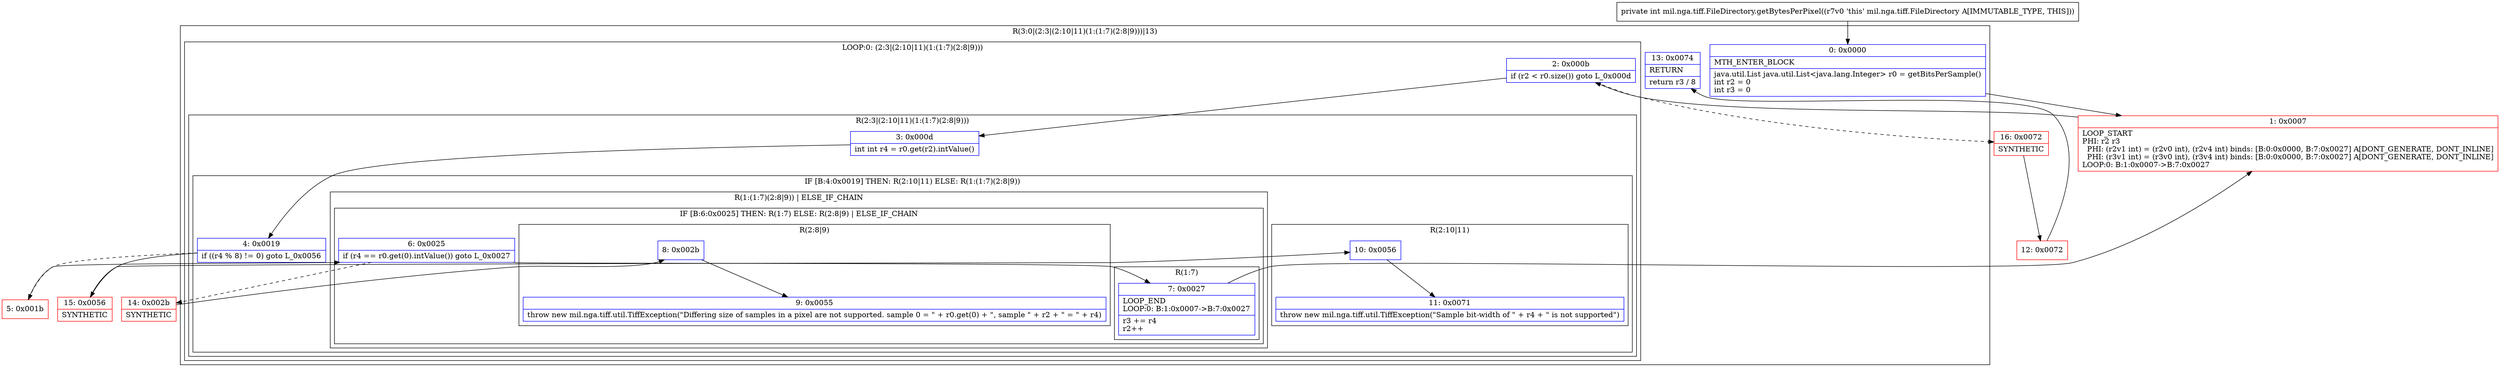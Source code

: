 digraph "CFG formil.nga.tiff.FileDirectory.getBytesPerPixel()I" {
subgraph cluster_Region_2046623739 {
label = "R(3:0|(2:3|(2:10|11)(1:(1:7)(2:8|9)))|13)";
node [shape=record,color=blue];
Node_0 [shape=record,label="{0\:\ 0x0000|MTH_ENTER_BLOCK\l|java.util.List java.util.List\<java.lang.Integer\> r0 = getBitsPerSample()\lint r2 = 0\lint r3 = 0\l}"];
subgraph cluster_LoopRegion_1616795926 {
label = "LOOP:0: (2:3|(2:10|11)(1:(1:7)(2:8|9)))";
node [shape=record,color=blue];
Node_2 [shape=record,label="{2\:\ 0x000b|if (r2 \< r0.size()) goto L_0x000d\l}"];
subgraph cluster_Region_30602247 {
label = "R(2:3|(2:10|11)(1:(1:7)(2:8|9)))";
node [shape=record,color=blue];
Node_3 [shape=record,label="{3\:\ 0x000d|int int r4 = r0.get(r2).intValue()\l}"];
subgraph cluster_IfRegion_1720260810 {
label = "IF [B:4:0x0019] THEN: R(2:10|11) ELSE: R(1:(1:7)(2:8|9))";
node [shape=record,color=blue];
Node_4 [shape=record,label="{4\:\ 0x0019|if ((r4 % 8) != 0) goto L_0x0056\l}"];
subgraph cluster_Region_1034024951 {
label = "R(2:10|11)";
node [shape=record,color=blue];
Node_10 [shape=record,label="{10\:\ 0x0056}"];
Node_11 [shape=record,label="{11\:\ 0x0071|throw new mil.nga.tiff.util.TiffException(\"Sample bit\-width of \" + r4 + \" is not supported\")\l}"];
}
subgraph cluster_Region_732280224 {
label = "R(1:(1:7)(2:8|9)) | ELSE_IF_CHAIN\l";
node [shape=record,color=blue];
subgraph cluster_IfRegion_2088038652 {
label = "IF [B:6:0x0025] THEN: R(1:7) ELSE: R(2:8|9) | ELSE_IF_CHAIN\l";
node [shape=record,color=blue];
Node_6 [shape=record,label="{6\:\ 0x0025|if (r4 == r0.get(0).intValue()) goto L_0x0027\l}"];
subgraph cluster_Region_1894623260 {
label = "R(1:7)";
node [shape=record,color=blue];
Node_7 [shape=record,label="{7\:\ 0x0027|LOOP_END\lLOOP:0: B:1:0x0007\-\>B:7:0x0027\l|r3 += r4\lr2++\l}"];
}
subgraph cluster_Region_1651104686 {
label = "R(2:8|9)";
node [shape=record,color=blue];
Node_8 [shape=record,label="{8\:\ 0x002b}"];
Node_9 [shape=record,label="{9\:\ 0x0055|throw new mil.nga.tiff.util.TiffException(\"Differing size of samples in a pixel are not supported. sample 0 = \" + r0.get(0) + \", sample \" + r2 + \" = \" + r4)\l}"];
}
}
}
}
}
}
Node_13 [shape=record,label="{13\:\ 0x0074|RETURN\l|return r3 \/ 8\l}"];
}
Node_1 [shape=record,color=red,label="{1\:\ 0x0007|LOOP_START\lPHI: r2 r3 \l  PHI: (r2v1 int) = (r2v0 int), (r2v4 int) binds: [B:0:0x0000, B:7:0x0027] A[DONT_GENERATE, DONT_INLINE]\l  PHI: (r3v1 int) = (r3v0 int), (r3v4 int) binds: [B:0:0x0000, B:7:0x0027] A[DONT_GENERATE, DONT_INLINE]\lLOOP:0: B:1:0x0007\-\>B:7:0x0027\l}"];
Node_5 [shape=record,color=red,label="{5\:\ 0x001b}"];
Node_12 [shape=record,color=red,label="{12\:\ 0x0072}"];
Node_14 [shape=record,color=red,label="{14\:\ 0x002b|SYNTHETIC\l}"];
Node_15 [shape=record,color=red,label="{15\:\ 0x0056|SYNTHETIC\l}"];
Node_16 [shape=record,color=red,label="{16\:\ 0x0072|SYNTHETIC\l}"];
MethodNode[shape=record,label="{private int mil.nga.tiff.FileDirectory.getBytesPerPixel((r7v0 'this' mil.nga.tiff.FileDirectory A[IMMUTABLE_TYPE, THIS])) }"];
MethodNode -> Node_0;
Node_0 -> Node_1;
Node_2 -> Node_3;
Node_2 -> Node_16[style=dashed];
Node_3 -> Node_4;
Node_4 -> Node_5[style=dashed];
Node_4 -> Node_15;
Node_10 -> Node_11;
Node_6 -> Node_7;
Node_6 -> Node_14[style=dashed];
Node_7 -> Node_1;
Node_8 -> Node_9;
Node_1 -> Node_2;
Node_5 -> Node_6;
Node_12 -> Node_13;
Node_14 -> Node_8;
Node_15 -> Node_10;
Node_16 -> Node_12;
}


